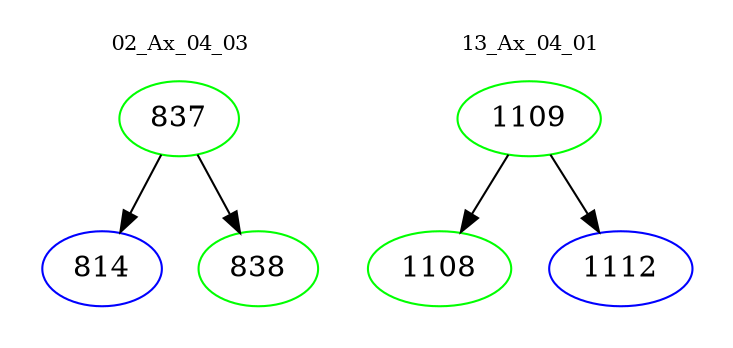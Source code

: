 digraph{
subgraph cluster_0 {
color = white
label = "02_Ax_04_03";
fontsize=10;
T0_837 [label="837", color="green"]
T0_837 -> T0_814 [color="black"]
T0_814 [label="814", color="blue"]
T0_837 -> T0_838 [color="black"]
T0_838 [label="838", color="green"]
}
subgraph cluster_1 {
color = white
label = "13_Ax_04_01";
fontsize=10;
T1_1109 [label="1109", color="green"]
T1_1109 -> T1_1108 [color="black"]
T1_1108 [label="1108", color="green"]
T1_1109 -> T1_1112 [color="black"]
T1_1112 [label="1112", color="blue"]
}
}
